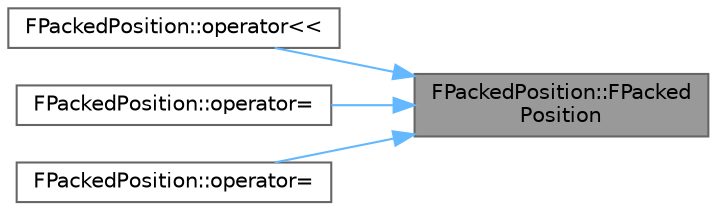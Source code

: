 digraph "FPackedPosition::FPackedPosition"
{
 // INTERACTIVE_SVG=YES
 // LATEX_PDF_SIZE
  bgcolor="transparent";
  edge [fontname=Helvetica,fontsize=10,labelfontname=Helvetica,labelfontsize=10];
  node [fontname=Helvetica,fontsize=10,shape=box,height=0.2,width=0.4];
  rankdir="RL";
  Node1 [id="Node000001",label="FPackedPosition::FPacked\lPosition",height=0.2,width=0.4,color="gray40", fillcolor="grey60", style="filled", fontcolor="black",tooltip=" "];
  Node1 -> Node2 [id="edge1_Node000001_Node000002",dir="back",color="steelblue1",style="solid",tooltip=" "];
  Node2 [id="Node000002",label="FPackedPosition::operator\<\<",height=0.2,width=0.4,color="grey40", fillcolor="white", style="filled",URL="$d3/d0b/structFPackedPosition.html#a4020c1f69ae00b950ba08b0a4c300322",tooltip=" "];
  Node1 -> Node3 [id="edge2_Node000001_Node000003",dir="back",color="steelblue1",style="solid",tooltip=" "];
  Node3 [id="Node000003",label="FPackedPosition::operator=",height=0.2,width=0.4,color="grey40", fillcolor="white", style="filled",URL="$d3/d0b/structFPackedPosition.html#a40986b19e6499bf94b00e91a1228566c",tooltip=" "];
  Node1 -> Node4 [id="edge3_Node000001_Node000004",dir="back",color="steelblue1",style="solid",tooltip=" "];
  Node4 [id="Node000004",label="FPackedPosition::operator=",height=0.2,width=0.4,color="grey40", fillcolor="white", style="filled",URL="$d3/d0b/structFPackedPosition.html#a81c0a6b20cd644168aa73e9214053adc",tooltip=" "];
}
